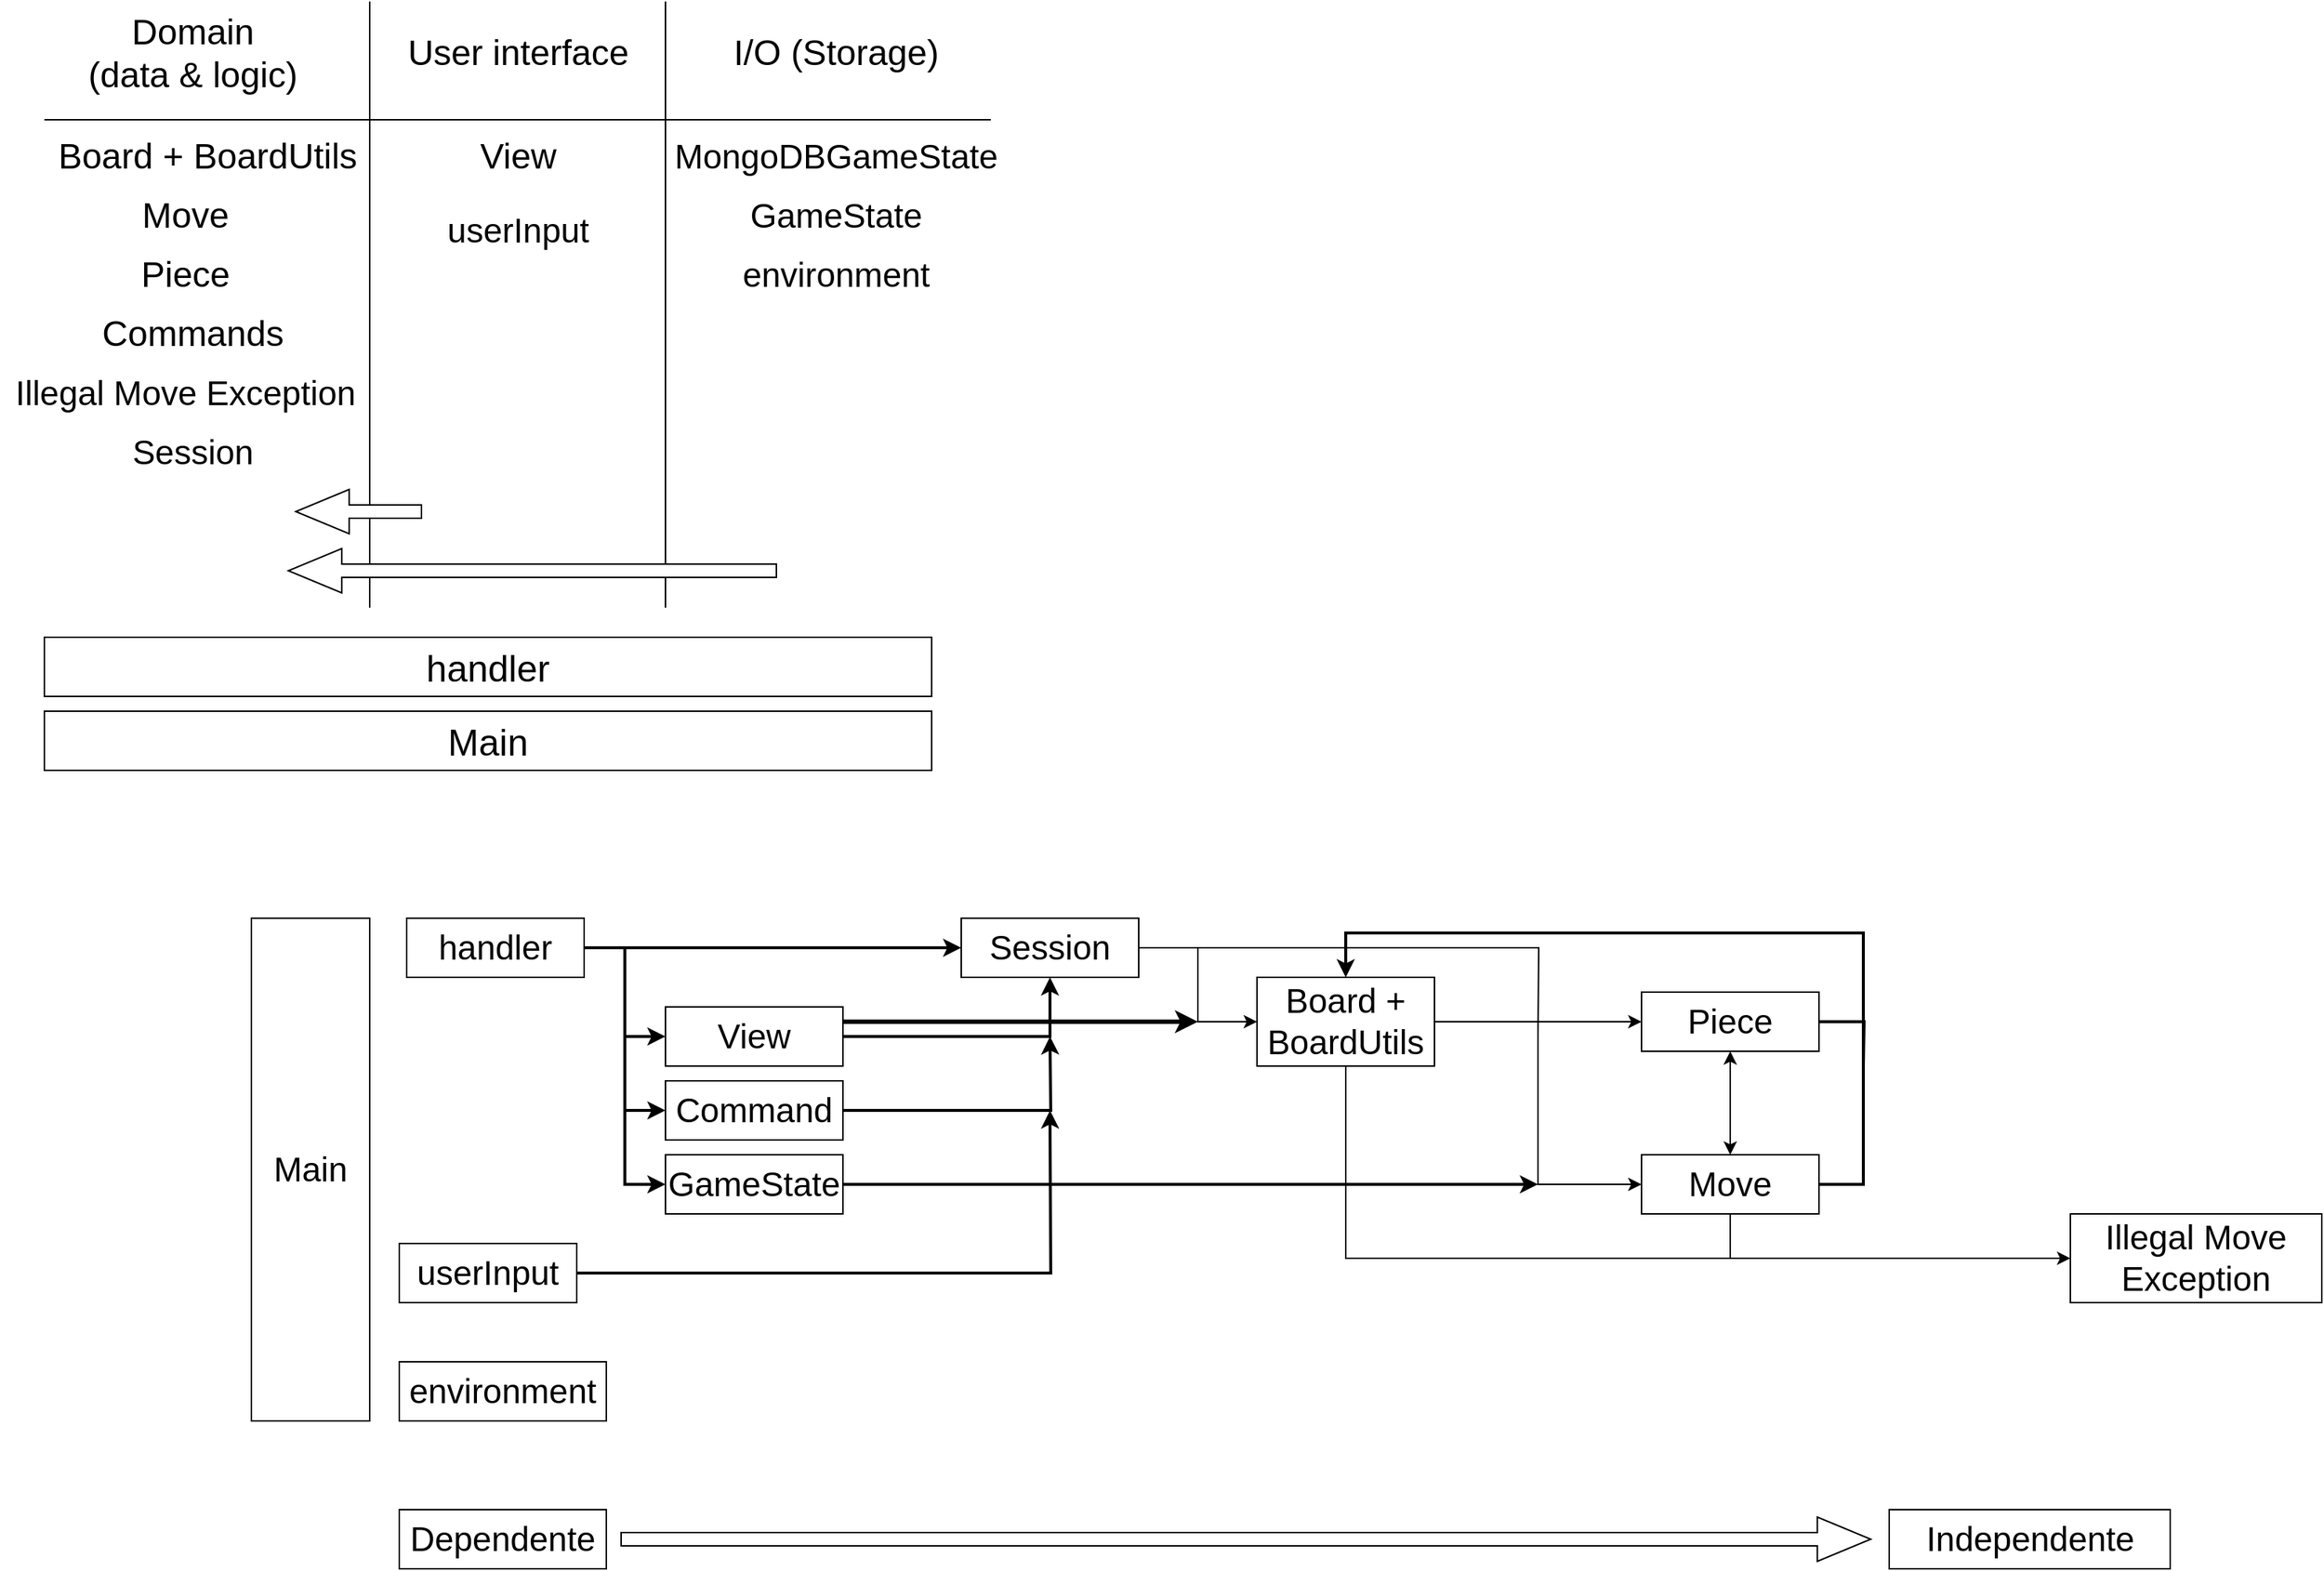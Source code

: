 <mxfile version="15.4.0" type="device"><diagram id="UH5CtoIF0VWjbEvMi7MG" name="Page-1"><mxGraphModel dx="2031" dy="1174" grid="1" gridSize="10" guides="1" tooltips="1" connect="1" arrows="1" fold="1" page="1" pageScale="1" pageWidth="827" pageHeight="1169" math="0" shadow="0"><root><mxCell id="bbuinQwwOlozl3t6I0SO-0"/><mxCell id="bbuinQwwOlozl3t6I0SO-1" parent="bbuinQwwOlozl3t6I0SO-0"/><mxCell id="E-IGRXlOE3O0nWqE9H8h-0" value="Domain&lt;br&gt;(data &amp;amp; logic)" style="text;html=1;align=center;verticalAlign=middle;resizable=0;points=[];autosize=1;strokeColor=none;fillColor=none;fontSize=24;" parent="bbuinQwwOlozl3t6I0SO-1" vertex="1"><mxGeometry x="60" y="45" width="160" height="60" as="geometry"/></mxCell><mxCell id="E-IGRXlOE3O0nWqE9H8h-3" value="I/O (Storage)" style="text;html=1;align=center;verticalAlign=middle;resizable=0;points=[];autosize=1;strokeColor=none;fillColor=none;fontSize=24;" parent="bbuinQwwOlozl3t6I0SO-1" vertex="1"><mxGeometry x="500" y="60" width="150" height="30" as="geometry"/></mxCell><mxCell id="E-IGRXlOE3O0nWqE9H8h-4" value="User interface" style="text;html=1;align=center;verticalAlign=middle;resizable=0;points=[];autosize=1;strokeColor=none;fillColor=none;fontSize=24;" parent="bbuinQwwOlozl3t6I0SO-1" vertex="1"><mxGeometry x="280" y="60" width="160" height="30" as="geometry"/></mxCell><mxCell id="E-IGRXlOE3O0nWqE9H8h-5" value="" style="endArrow=none;html=1;rounded=0;edgeStyle=orthogonalEdgeStyle;" parent="bbuinQwwOlozl3t6I0SO-1" edge="1"><mxGeometry width="50" height="50" relative="1" as="geometry"><mxPoint x="260" y="450" as="sourcePoint"/><mxPoint x="260" y="40" as="targetPoint"/></mxGeometry></mxCell><mxCell id="E-IGRXlOE3O0nWqE9H8h-6" value="" style="endArrow=none;html=1;rounded=0;edgeStyle=orthogonalEdgeStyle;" parent="bbuinQwwOlozl3t6I0SO-1" edge="1"><mxGeometry width="50" height="50" relative="1" as="geometry"><mxPoint x="460" y="450" as="sourcePoint"/><mxPoint x="460" y="40" as="targetPoint"/></mxGeometry></mxCell><mxCell id="E-IGRXlOE3O0nWqE9H8h-7" value="" style="endArrow=none;html=1;rounded=0;edgeStyle=orthogonalEdgeStyle;" parent="bbuinQwwOlozl3t6I0SO-1" edge="1"><mxGeometry width="50" height="50" relative="1" as="geometry"><mxPoint x="680" y="120" as="sourcePoint"/><mxPoint x="40" y="120" as="targetPoint"/></mxGeometry></mxCell><mxCell id="smCQf9OmdGvAcP7e1jWv-2" value="&lt;font color=&quot;#000000&quot;&gt;Board + BoardUtils&lt;/font&gt;" style="text;html=1;align=center;verticalAlign=middle;resizable=0;points=[];autosize=1;strokeColor=none;fillColor=none;fontSize=24;fontColor=#FF0000;" parent="bbuinQwwOlozl3t6I0SO-1" vertex="1"><mxGeometry x="40" y="130" width="220" height="30" as="geometry"/></mxCell><mxCell id="smCQf9OmdGvAcP7e1jWv-9" value="" style="html=1;shadow=0;dashed=0;align=center;verticalAlign=middle;shape=mxgraph.arrows2.arrow;dy=0.7;dx=36.13;notch=0;fontSize=24;fontColor=#FF0000;direction=west;" parent="bbuinQwwOlozl3t6I0SO-1" vertex="1"><mxGeometry x="210" y="370" width="85" height="30" as="geometry"/></mxCell><mxCell id="smCQf9OmdGvAcP7e1jWv-10" value="" style="html=1;shadow=0;dashed=0;align=center;verticalAlign=middle;shape=mxgraph.arrows2.arrow;dy=0.7;dx=36.13;notch=0;fontSize=24;fontColor=#FF0000;direction=west;" parent="bbuinQwwOlozl3t6I0SO-1" vertex="1"><mxGeometry x="205" y="410" width="330" height="30" as="geometry"/></mxCell><mxCell id="qJ-3iru7p8VhFzh4gfh8-0" value="&lt;font color=&quot;#000000&quot;&gt;Move&lt;/font&gt;" style="text;html=1;align=center;verticalAlign=middle;resizable=0;points=[];autosize=1;strokeColor=none;fillColor=none;fontSize=24;fontColor=#FF0000;" parent="bbuinQwwOlozl3t6I0SO-1" vertex="1"><mxGeometry x="100" y="170" width="70" height="30" as="geometry"/></mxCell><mxCell id="qJ-3iru7p8VhFzh4gfh8-1" value="&lt;font color=&quot;#000000&quot;&gt;Piece&lt;/font&gt;" style="text;html=1;align=center;verticalAlign=middle;resizable=0;points=[];autosize=1;strokeColor=none;fillColor=none;fontSize=24;fontColor=#FF0000;" parent="bbuinQwwOlozl3t6I0SO-1" vertex="1"><mxGeometry x="95" y="210" width="80" height="30" as="geometry"/></mxCell><mxCell id="qJ-3iru7p8VhFzh4gfh8-2" value="&lt;font color=&quot;#000000&quot;&gt;Commands&lt;/font&gt;" style="text;html=1;align=center;verticalAlign=middle;resizable=0;points=[];autosize=1;strokeColor=none;fillColor=none;fontSize=24;fontColor=#FF0000;" parent="bbuinQwwOlozl3t6I0SO-1" vertex="1"><mxGeometry x="70" y="250" width="140" height="30" as="geometry"/></mxCell><mxCell id="qJ-3iru7p8VhFzh4gfh8-3" value="&lt;font color=&quot;#000000&quot;&gt;View&lt;br&gt;&lt;/font&gt;" style="text;html=1;align=center;verticalAlign=middle;resizable=0;points=[];autosize=1;strokeColor=none;fillColor=none;fontSize=24;fontColor=#FF0000;" parent="bbuinQwwOlozl3t6I0SO-1" vertex="1"><mxGeometry x="325" y="130" width="70" height="30" as="geometry"/></mxCell><mxCell id="qJ-3iru7p8VhFzh4gfh8-4" value="&lt;span style=&quot;color: rgb(0 , 0 , 0) ; font-size: 23px&quot;&gt;MongoDBGameState&lt;/span&gt;&lt;font color=&quot;#000000&quot;&gt;&lt;br&gt;&lt;/font&gt;" style="text;html=1;align=center;verticalAlign=middle;resizable=0;points=[];autosize=1;strokeColor=none;fillColor=none;fontSize=24;fontColor=#FF0000;" parent="bbuinQwwOlozl3t6I0SO-1" vertex="1"><mxGeometry x="460" y="130" width="230" height="30" as="geometry"/></mxCell><mxCell id="miLu3iSHfLX7VVBLlS0N-0" value="&lt;font style=&quot;font-size: 25px&quot;&gt;Main&lt;/font&gt;" style="rounded=0;whiteSpace=wrap;html=1;" parent="bbuinQwwOlozl3t6I0SO-1" vertex="1"><mxGeometry x="40" y="520" width="600" height="40" as="geometry"/></mxCell><mxCell id="miLu3iSHfLX7VVBLlS0N-2" value="&lt;span style=&quot;font-size: 25px&quot;&gt;handler&lt;/span&gt;" style="rounded=0;whiteSpace=wrap;html=1;" parent="bbuinQwwOlozl3t6I0SO-1" vertex="1"><mxGeometry x="40" y="470" width="600" height="40" as="geometry"/></mxCell><mxCell id="miLu3iSHfLX7VVBLlS0N-24" style="edgeStyle=orthogonalEdgeStyle;rounded=0;orthogonalLoop=1;jettySize=auto;html=1;entryX=0;entryY=0.5;entryDx=0;entryDy=0;" parent="bbuinQwwOlozl3t6I0SO-1" source="miLu3iSHfLX7VVBLlS0N-3" target="miLu3iSHfLX7VVBLlS0N-7" edge="1"><mxGeometry relative="1" as="geometry"/></mxCell><mxCell id="miLu3iSHfLX7VVBLlS0N-25" style="edgeStyle=orthogonalEdgeStyle;rounded=0;orthogonalLoop=1;jettySize=auto;html=1;entryX=0;entryY=0.5;entryDx=0;entryDy=0;" parent="bbuinQwwOlozl3t6I0SO-1" source="miLu3iSHfLX7VVBLlS0N-3" target="miLu3iSHfLX7VVBLlS0N-4" edge="1"><mxGeometry relative="1" as="geometry"/></mxCell><mxCell id="miLu3iSHfLX7VVBLlS0N-38" style="edgeStyle=orthogonalEdgeStyle;rounded=0;orthogonalLoop=1;jettySize=auto;html=1;endArrow=none;endFill=0;" parent="bbuinQwwOlozl3t6I0SO-1" source="miLu3iSHfLX7VVBLlS0N-3" edge="1"><mxGeometry relative="1" as="geometry"><mxPoint x="1270" y="890" as="targetPoint"/><Array as="points"><mxPoint x="920" y="890"/></Array></mxGeometry></mxCell><mxCell id="miLu3iSHfLX7VVBLlS0N-3" value="&lt;font style=&quot;font-size: 23px&quot;&gt;Board + BoardUtils&lt;/font&gt;" style="rounded=0;whiteSpace=wrap;html=1;" parent="bbuinQwwOlozl3t6I0SO-1" vertex="1"><mxGeometry x="860" y="700" width="120" height="60" as="geometry"/></mxCell><mxCell id="miLu3iSHfLX7VVBLlS0N-39" style="edgeStyle=orthogonalEdgeStyle;rounded=0;orthogonalLoop=1;jettySize=auto;html=1;endArrow=classic;endFill=1;entryX=0.5;entryY=0;entryDx=0;entryDy=0;strokeWidth=2;" parent="bbuinQwwOlozl3t6I0SO-1" source="miLu3iSHfLX7VVBLlS0N-4" target="miLu3iSHfLX7VVBLlS0N-3" edge="1"><mxGeometry relative="1" as="geometry"><mxPoint x="1270" y="640" as="targetPoint"/><Array as="points"><mxPoint x="1270" y="840"/><mxPoint x="1270" y="670"/><mxPoint x="920" y="670"/></Array></mxGeometry></mxCell><mxCell id="miLu3iSHfLX7VVBLlS0N-41" style="edgeStyle=orthogonalEdgeStyle;rounded=0;orthogonalLoop=1;jettySize=auto;html=1;endArrow=classic;endFill=1;entryX=0;entryY=0.5;entryDx=0;entryDy=0;" parent="bbuinQwwOlozl3t6I0SO-1" source="miLu3iSHfLX7VVBLlS0N-4" target="miLu3iSHfLX7VVBLlS0N-14" edge="1"><mxGeometry relative="1" as="geometry"><mxPoint x="1180" y="890" as="targetPoint"/><Array as="points"><mxPoint x="1180" y="890"/></Array></mxGeometry></mxCell><mxCell id="miLu3iSHfLX7VVBLlS0N-4" value="&lt;font style=&quot;font-size: 23px&quot;&gt;Move&lt;/font&gt;" style="rounded=0;whiteSpace=wrap;html=1;" parent="bbuinQwwOlozl3t6I0SO-1" vertex="1"><mxGeometry x="1120" y="820" width="120" height="40" as="geometry"/></mxCell><mxCell id="miLu3iSHfLX7VVBLlS0N-5" value="&lt;font style=&quot;font-size: 23px&quot;&gt;Main&lt;/font&gt;" style="rounded=0;whiteSpace=wrap;html=1;" parent="bbuinQwwOlozl3t6I0SO-1" vertex="1"><mxGeometry x="180" y="660" width="80" height="340" as="geometry"/></mxCell><mxCell id="miLu3iSHfLX7VVBLlS0N-42" style="edgeStyle=orthogonalEdgeStyle;rounded=0;orthogonalLoop=1;jettySize=auto;html=1;entryX=0;entryY=0.5;entryDx=0;entryDy=0;endArrow=classic;endFill=1;strokeWidth=2;" parent="bbuinQwwOlozl3t6I0SO-1" source="miLu3iSHfLX7VVBLlS0N-6" target="miLu3iSHfLX7VVBLlS0N-11" edge="1"><mxGeometry relative="1" as="geometry"/></mxCell><mxCell id="miLu3iSHfLX7VVBLlS0N-43" style="edgeStyle=orthogonalEdgeStyle;rounded=0;orthogonalLoop=1;jettySize=auto;html=1;entryX=0;entryY=0.5;entryDx=0;entryDy=0;endArrow=classic;endFill=1;strokeWidth=2;" parent="bbuinQwwOlozl3t6I0SO-1" source="miLu3iSHfLX7VVBLlS0N-6" target="miLu3iSHfLX7VVBLlS0N-9" edge="1"><mxGeometry relative="1" as="geometry"/></mxCell><mxCell id="miLu3iSHfLX7VVBLlS0N-44" style="edgeStyle=orthogonalEdgeStyle;rounded=0;orthogonalLoop=1;jettySize=auto;html=1;entryX=0;entryY=0.5;entryDx=0;entryDy=0;endArrow=classic;endFill=1;strokeWidth=2;" parent="bbuinQwwOlozl3t6I0SO-1" source="miLu3iSHfLX7VVBLlS0N-6" target="miLu3iSHfLX7VVBLlS0N-8" edge="1"><mxGeometry relative="1" as="geometry"/></mxCell><mxCell id="miLu3iSHfLX7VVBLlS0N-50" style="edgeStyle=orthogonalEdgeStyle;rounded=0;orthogonalLoop=1;jettySize=auto;html=1;entryX=0;entryY=0.5;entryDx=0;entryDy=0;endArrow=classic;endFill=1;strokeWidth=2;" parent="bbuinQwwOlozl3t6I0SO-1" source="miLu3iSHfLX7VVBLlS0N-6" target="miLu3iSHfLX7VVBLlS0N-15" edge="1"><mxGeometry relative="1" as="geometry"/></mxCell><mxCell id="miLu3iSHfLX7VVBLlS0N-6" value="&lt;font style=&quot;font-size: 23px&quot;&gt;handler&lt;/font&gt;" style="rounded=0;whiteSpace=wrap;html=1;" parent="bbuinQwwOlozl3t6I0SO-1" vertex="1"><mxGeometry x="285" y="660" width="120" height="40" as="geometry"/></mxCell><mxCell id="miLu3iSHfLX7VVBLlS0N-40" style="edgeStyle=orthogonalEdgeStyle;rounded=0;orthogonalLoop=1;jettySize=auto;html=1;endArrow=none;endFill=0;strokeWidth=2;" parent="bbuinQwwOlozl3t6I0SO-1" source="miLu3iSHfLX7VVBLlS0N-7" edge="1"><mxGeometry relative="1" as="geometry"><mxPoint x="1270" y="760" as="targetPoint"/></mxGeometry></mxCell><mxCell id="klAs_DDRG_fESOd82nu_-0" style="edgeStyle=orthogonalEdgeStyle;rounded=0;orthogonalLoop=1;jettySize=auto;html=1;entryX=0.5;entryY=0;entryDx=0;entryDy=0;startArrow=classic;startFill=1;" edge="1" parent="bbuinQwwOlozl3t6I0SO-1" source="miLu3iSHfLX7VVBLlS0N-7" target="miLu3iSHfLX7VVBLlS0N-4"><mxGeometry relative="1" as="geometry"/></mxCell><mxCell id="miLu3iSHfLX7VVBLlS0N-7" value="&lt;font style=&quot;font-size: 23px&quot;&gt;Piece&lt;/font&gt;" style="rounded=0;whiteSpace=wrap;html=1;" parent="bbuinQwwOlozl3t6I0SO-1" vertex="1"><mxGeometry x="1120" y="710" width="120" height="40" as="geometry"/></mxCell><mxCell id="miLu3iSHfLX7VVBLlS0N-47" style="edgeStyle=orthogonalEdgeStyle;rounded=0;orthogonalLoop=1;jettySize=auto;html=1;endArrow=classic;endFill=1;strokeWidth=2;" parent="bbuinQwwOlozl3t6I0SO-1" source="miLu3iSHfLX7VVBLlS0N-8" edge="1"><mxGeometry relative="1" as="geometry"><mxPoint x="720" y="740" as="targetPoint"/></mxGeometry></mxCell><mxCell id="miLu3iSHfLX7VVBLlS0N-8" value="&lt;font style=&quot;font-size: 23px&quot;&gt;Command&lt;/font&gt;" style="rounded=0;whiteSpace=wrap;html=1;" parent="bbuinQwwOlozl3t6I0SO-1" vertex="1"><mxGeometry x="460" y="770" width="120" height="40" as="geometry"/></mxCell><mxCell id="miLu3iSHfLX7VVBLlS0N-46" style="edgeStyle=orthogonalEdgeStyle;rounded=0;orthogonalLoop=1;jettySize=auto;html=1;endArrow=classic;endFill=1;strokeWidth=2;" parent="bbuinQwwOlozl3t6I0SO-1" source="miLu3iSHfLX7VVBLlS0N-9" target="miLu3iSHfLX7VVBLlS0N-11" edge="1"><mxGeometry relative="1" as="geometry"/></mxCell><mxCell id="miLu3iSHfLX7VVBLlS0N-52" style="edgeStyle=orthogonalEdgeStyle;rounded=0;orthogonalLoop=1;jettySize=auto;html=1;endArrow=classic;endFill=1;strokeWidth=3;exitX=1;exitY=0.25;exitDx=0;exitDy=0;" parent="bbuinQwwOlozl3t6I0SO-1" source="miLu3iSHfLX7VVBLlS0N-9" edge="1"><mxGeometry relative="1" as="geometry"><mxPoint x="820" y="730" as="targetPoint"/><Array as="points"><mxPoint x="660" y="730"/><mxPoint x="660" y="730"/></Array></mxGeometry></mxCell><mxCell id="miLu3iSHfLX7VVBLlS0N-9" value="&lt;font style=&quot;font-size: 23px&quot;&gt;View&lt;/font&gt;" style="rounded=0;whiteSpace=wrap;html=1;" parent="bbuinQwwOlozl3t6I0SO-1" vertex="1"><mxGeometry x="460" y="720" width="120" height="40" as="geometry"/></mxCell><mxCell id="miLu3iSHfLX7VVBLlS0N-53" style="edgeStyle=orthogonalEdgeStyle;rounded=0;orthogonalLoop=1;jettySize=auto;html=1;endArrow=classic;endFill=1;strokeWidth=2;" parent="bbuinQwwOlozl3t6I0SO-1" source="miLu3iSHfLX7VVBLlS0N-10" edge="1"><mxGeometry relative="1" as="geometry"><mxPoint x="720" y="790" as="targetPoint"/></mxGeometry></mxCell><mxCell id="miLu3iSHfLX7VVBLlS0N-10" value="&lt;font style=&quot;font-size: 23px&quot;&gt;userInput&lt;/font&gt;" style="rounded=0;whiteSpace=wrap;html=1;" parent="bbuinQwwOlozl3t6I0SO-1" vertex="1"><mxGeometry x="280" y="880" width="120" height="40" as="geometry"/></mxCell><mxCell id="miLu3iSHfLX7VVBLlS0N-33" style="edgeStyle=orthogonalEdgeStyle;rounded=0;orthogonalLoop=1;jettySize=auto;html=1;entryX=0;entryY=0.5;entryDx=0;entryDy=0;" parent="bbuinQwwOlozl3t6I0SO-1" source="miLu3iSHfLX7VVBLlS0N-11" target="miLu3iSHfLX7VVBLlS0N-3" edge="1"><mxGeometry relative="1" as="geometry"/></mxCell><mxCell id="miLu3iSHfLX7VVBLlS0N-37" style="edgeStyle=orthogonalEdgeStyle;rounded=0;orthogonalLoop=1;jettySize=auto;html=1;endArrow=none;endFill=0;" parent="bbuinQwwOlozl3t6I0SO-1" source="miLu3iSHfLX7VVBLlS0N-11" edge="1"><mxGeometry relative="1" as="geometry"><mxPoint x="1050" y="740" as="targetPoint"/></mxGeometry></mxCell><mxCell id="miLu3iSHfLX7VVBLlS0N-11" value="&lt;font style=&quot;font-size: 23px&quot;&gt;Session&lt;/font&gt;" style="rounded=0;whiteSpace=wrap;html=1;" parent="bbuinQwwOlozl3t6I0SO-1" vertex="1"><mxGeometry x="660" y="660" width="120" height="40" as="geometry"/></mxCell><mxCell id="miLu3iSHfLX7VVBLlS0N-12" value="&lt;font style=&quot;font-size: 23px&quot;&gt;environment&lt;/font&gt;" style="rounded=0;whiteSpace=wrap;html=1;" parent="bbuinQwwOlozl3t6I0SO-1" vertex="1"><mxGeometry x="280" y="960" width="140" height="40" as="geometry"/></mxCell><mxCell id="miLu3iSHfLX7VVBLlS0N-14" value="&lt;span style=&quot;font-size: 23px&quot;&gt;Illegal Move Exception&lt;/span&gt;" style="rounded=0;whiteSpace=wrap;html=1;" parent="bbuinQwwOlozl3t6I0SO-1" vertex="1"><mxGeometry x="1410" y="860" width="170" height="60" as="geometry"/></mxCell><mxCell id="miLu3iSHfLX7VVBLlS0N-51" style="edgeStyle=orthogonalEdgeStyle;rounded=0;orthogonalLoop=1;jettySize=auto;html=1;endArrow=classic;endFill=1;strokeWidth=2;" parent="bbuinQwwOlozl3t6I0SO-1" source="miLu3iSHfLX7VVBLlS0N-15" edge="1"><mxGeometry relative="1" as="geometry"><mxPoint x="1050" y="840" as="targetPoint"/></mxGeometry></mxCell><mxCell id="miLu3iSHfLX7VVBLlS0N-15" value="&lt;font style=&quot;font-size: 23px&quot;&gt;GameState&lt;/font&gt;" style="rounded=0;whiteSpace=wrap;html=1;" parent="bbuinQwwOlozl3t6I0SO-1" vertex="1"><mxGeometry x="460" y="820" width="120" height="40" as="geometry"/></mxCell><mxCell id="miLu3iSHfLX7VVBLlS0N-17" value="&lt;span style=&quot;color: rgb(0 , 0 , 0) ; font-size: 23px&quot;&gt;GameState&lt;/span&gt;&lt;font color=&quot;#000000&quot;&gt;&lt;br&gt;&lt;/font&gt;" style="text;html=1;align=center;verticalAlign=middle;resizable=0;points=[];autosize=1;strokeColor=none;fillColor=none;fontSize=24;fontColor=#FF0000;" parent="bbuinQwwOlozl3t6I0SO-1" vertex="1"><mxGeometry x="510" y="170" width="130" height="30" as="geometry"/></mxCell><mxCell id="miLu3iSHfLX7VVBLlS0N-18" value="&lt;span style=&quot;color: rgb(0 , 0 , 0) ; font-size: 23px&quot;&gt;Illegal Move Exception&lt;/span&gt;" style="text;html=1;align=center;verticalAlign=middle;resizable=0;points=[];autosize=1;strokeColor=none;fillColor=none;fontSize=24;fontColor=#FF0000;" parent="bbuinQwwOlozl3t6I0SO-1" vertex="1"><mxGeometry x="10" y="290" width="250" height="30" as="geometry"/></mxCell><mxCell id="miLu3iSHfLX7VVBLlS0N-20" value="&lt;span style=&quot;color: rgb(0 , 0 , 0) ; font-size: 23px&quot;&gt;Session&lt;/span&gt;" style="text;html=1;align=center;verticalAlign=middle;resizable=0;points=[];autosize=1;strokeColor=none;fillColor=none;fontSize=24;fontColor=#FF0000;" parent="bbuinQwwOlozl3t6I0SO-1" vertex="1"><mxGeometry x="90" y="330" width="100" height="30" as="geometry"/></mxCell><mxCell id="miLu3iSHfLX7VVBLlS0N-21" value="&lt;span style=&quot;color: rgb(0 , 0 , 0) ; font-size: 23px&quot;&gt;userInput&lt;/span&gt;&lt;font color=&quot;#000000&quot;&gt;&lt;br&gt;&lt;/font&gt;" style="text;html=1;align=center;verticalAlign=middle;resizable=0;points=[];autosize=1;strokeColor=none;fillColor=none;fontSize=24;fontColor=#FF0000;" parent="bbuinQwwOlozl3t6I0SO-1" vertex="1"><mxGeometry x="305" y="180" width="110" height="30" as="geometry"/></mxCell><mxCell id="miLu3iSHfLX7VVBLlS0N-22" value="&lt;span style=&quot;color: rgb(0 , 0 , 0) ; font-size: 23px&quot;&gt;environment&lt;/span&gt;&lt;font color=&quot;#000000&quot;&gt;&lt;br&gt;&lt;/font&gt;" style="text;html=1;align=center;verticalAlign=middle;resizable=0;points=[];autosize=1;strokeColor=none;fillColor=none;fontSize=24;fontColor=#FF0000;" parent="bbuinQwwOlozl3t6I0SO-1" vertex="1"><mxGeometry x="505" y="210" width="140" height="30" as="geometry"/></mxCell><mxCell id="miLu3iSHfLX7VVBLlS0N-55" value="" style="html=1;shadow=0;dashed=0;align=center;verticalAlign=middle;shape=mxgraph.arrows2.arrow;dy=0.7;dx=36.13;notch=0;fontSize=24;fontColor=#FF0000;direction=west;rotation=-180;" parent="bbuinQwwOlozl3t6I0SO-1" vertex="1"><mxGeometry x="430" y="1065" width="845" height="30" as="geometry"/></mxCell><mxCell id="miLu3iSHfLX7VVBLlS0N-56" value="&lt;font style=&quot;font-size: 23px&quot;&gt;Dependente&lt;/font&gt;" style="rounded=0;whiteSpace=wrap;html=1;" parent="bbuinQwwOlozl3t6I0SO-1" vertex="1"><mxGeometry x="280" y="1060" width="140" height="40" as="geometry"/></mxCell><mxCell id="miLu3iSHfLX7VVBLlS0N-57" value="&lt;font style=&quot;font-size: 23px&quot;&gt;Independente&lt;/font&gt;" style="rounded=0;whiteSpace=wrap;html=1;" parent="bbuinQwwOlozl3t6I0SO-1" vertex="1"><mxGeometry x="1287.5" y="1060" width="190" height="40" as="geometry"/></mxCell></root></mxGraphModel></diagram></mxfile>